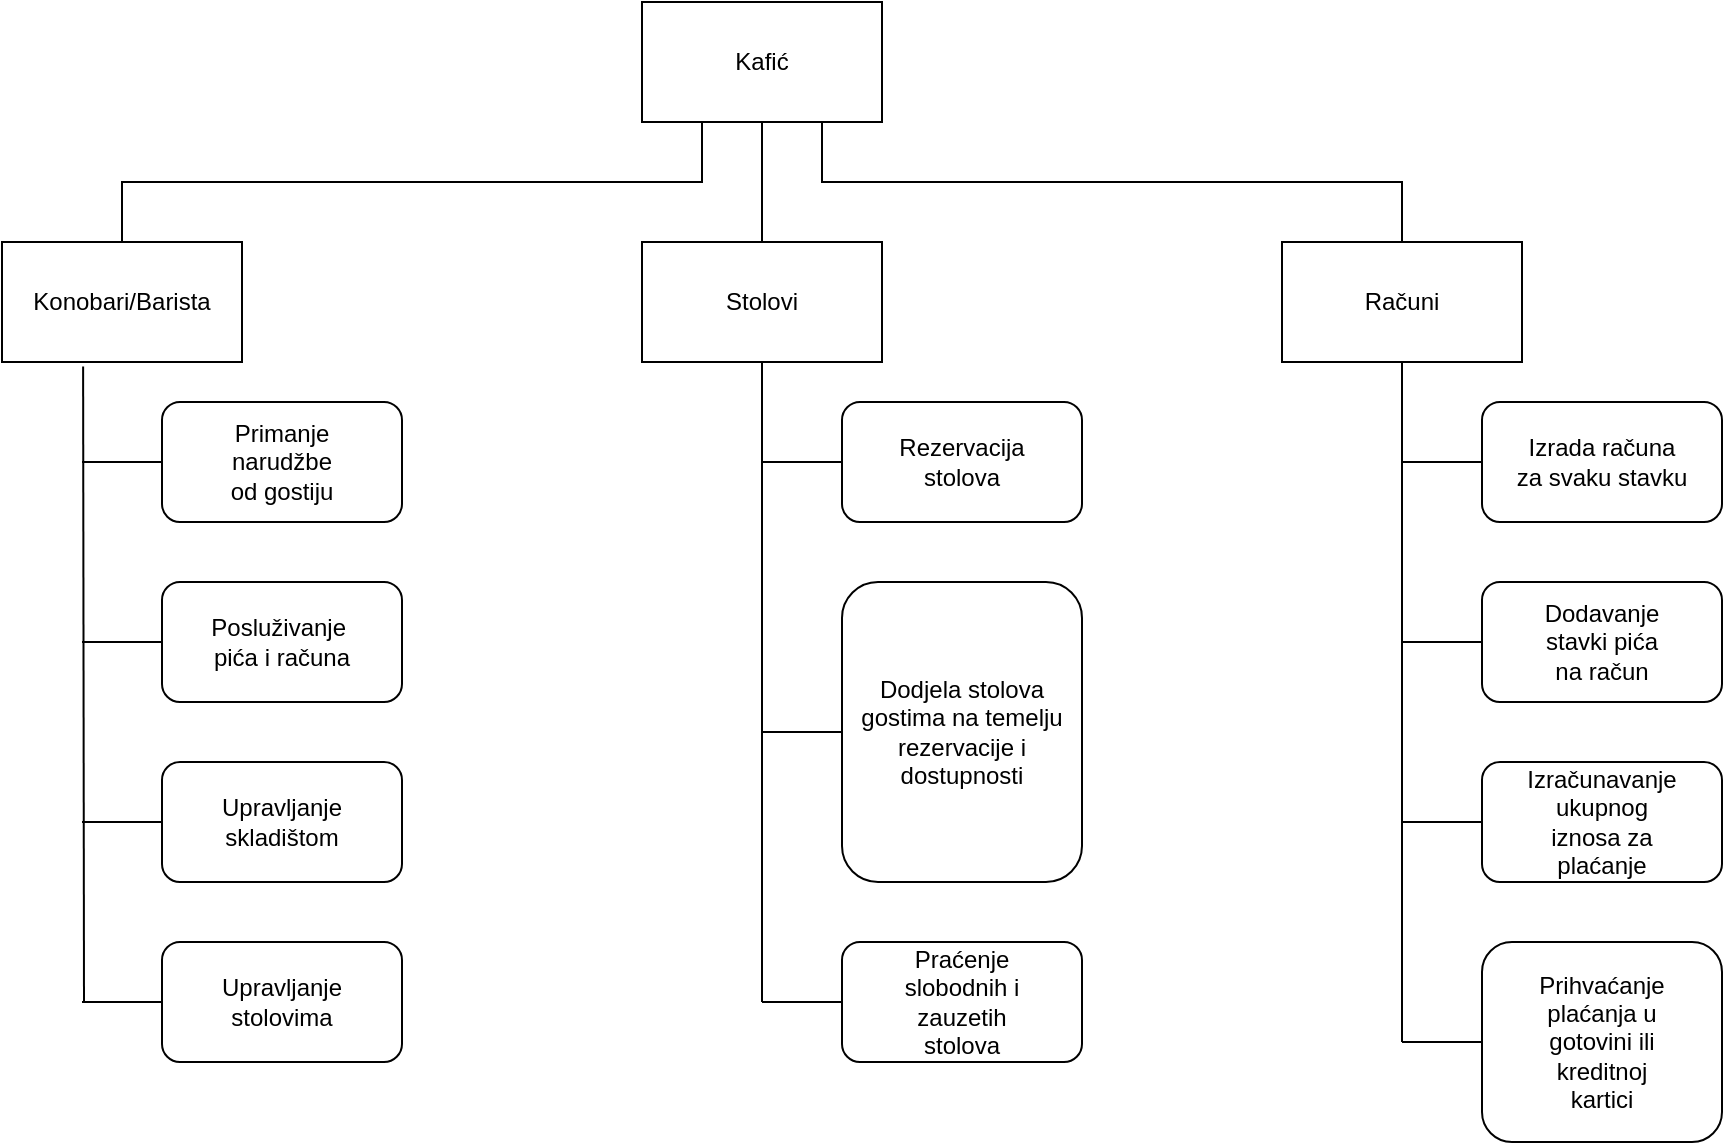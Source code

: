 <mxfile version="21.3.7" type="device">
  <diagram name="Page-1" id="g-y-0IPsZyGqh10PyGCY">
    <mxGraphModel dx="2150" dy="818" grid="1" gridSize="10" guides="1" tooltips="1" connect="1" arrows="1" fold="1" page="1" pageScale="1" pageWidth="850" pageHeight="1100" math="0" shadow="0">
      <root>
        <mxCell id="0" />
        <mxCell id="1" parent="0" />
        <mxCell id="EpIJVzHt1XxlngxDAzgk-1" value="" style="rounded=0;whiteSpace=wrap;html=1;" vertex="1" parent="1">
          <mxGeometry x="400" y="40" width="120" height="60" as="geometry" />
        </mxCell>
        <mxCell id="EpIJVzHt1XxlngxDAzgk-2" value="Kafić" style="text;html=1;strokeColor=none;fillColor=none;align=center;verticalAlign=middle;whiteSpace=wrap;rounded=0;" vertex="1" parent="1">
          <mxGeometry x="430" y="55" width="60" height="30" as="geometry" />
        </mxCell>
        <mxCell id="EpIJVzHt1XxlngxDAzgk-3" value="" style="rounded=0;whiteSpace=wrap;html=1;" vertex="1" parent="1">
          <mxGeometry x="80" y="160" width="120" height="60" as="geometry" />
        </mxCell>
        <mxCell id="EpIJVzHt1XxlngxDAzgk-4" value="" style="rounded=0;whiteSpace=wrap;html=1;" vertex="1" parent="1">
          <mxGeometry x="400" y="160" width="120" height="60" as="geometry" />
        </mxCell>
        <mxCell id="EpIJVzHt1XxlngxDAzgk-5" value="" style="rounded=0;whiteSpace=wrap;html=1;" vertex="1" parent="1">
          <mxGeometry x="720" y="160" width="120" height="60" as="geometry" />
        </mxCell>
        <mxCell id="EpIJVzHt1XxlngxDAzgk-6" value="Konobari/Barista" style="text;html=1;strokeColor=none;fillColor=none;align=center;verticalAlign=middle;whiteSpace=wrap;rounded=0;" vertex="1" parent="1">
          <mxGeometry x="110" y="175" width="60" height="30" as="geometry" />
        </mxCell>
        <mxCell id="EpIJVzHt1XxlngxDAzgk-7" value="Stolovi" style="text;html=1;strokeColor=none;fillColor=none;align=center;verticalAlign=middle;whiteSpace=wrap;rounded=0;" vertex="1" parent="1">
          <mxGeometry x="430" y="175" width="60" height="30" as="geometry" />
        </mxCell>
        <mxCell id="EpIJVzHt1XxlngxDAzgk-8" value="Računi" style="text;html=1;strokeColor=none;fillColor=none;align=center;verticalAlign=middle;whiteSpace=wrap;rounded=0;" vertex="1" parent="1">
          <mxGeometry x="750" y="175" width="60" height="30" as="geometry" />
        </mxCell>
        <mxCell id="EpIJVzHt1XxlngxDAzgk-9" value="" style="endArrow=none;html=1;rounded=0;exitX=0.5;exitY=0;exitDx=0;exitDy=0;entryX=0.25;entryY=1;entryDx=0;entryDy=0;" edge="1" parent="1" source="EpIJVzHt1XxlngxDAzgk-3" target="EpIJVzHt1XxlngxDAzgk-1">
          <mxGeometry width="50" height="50" relative="1" as="geometry">
            <mxPoint x="400" y="280" as="sourcePoint" />
            <mxPoint x="450" y="230" as="targetPoint" />
            <Array as="points">
              <mxPoint x="140" y="130" />
              <mxPoint x="300" y="130" />
              <mxPoint x="430" y="130" />
            </Array>
          </mxGeometry>
        </mxCell>
        <mxCell id="EpIJVzHt1XxlngxDAzgk-10" value="" style="endArrow=none;html=1;rounded=0;entryX=0.5;entryY=1;entryDx=0;entryDy=0;exitX=0.5;exitY=0;exitDx=0;exitDy=0;" edge="1" parent="1" source="EpIJVzHt1XxlngxDAzgk-4" target="EpIJVzHt1XxlngxDAzgk-1">
          <mxGeometry width="50" height="50" relative="1" as="geometry">
            <mxPoint x="400" y="280" as="sourcePoint" />
            <mxPoint x="450" y="230" as="targetPoint" />
          </mxGeometry>
        </mxCell>
        <mxCell id="EpIJVzHt1XxlngxDAzgk-11" value="" style="endArrow=none;html=1;rounded=0;entryX=0.75;entryY=1;entryDx=0;entryDy=0;exitX=0.5;exitY=0;exitDx=0;exitDy=0;" edge="1" parent="1" source="EpIJVzHt1XxlngxDAzgk-5" target="EpIJVzHt1XxlngxDAzgk-1">
          <mxGeometry width="50" height="50" relative="1" as="geometry">
            <mxPoint x="400" y="280" as="sourcePoint" />
            <mxPoint x="450" y="230" as="targetPoint" />
            <Array as="points">
              <mxPoint x="780" y="130" />
              <mxPoint x="490" y="130" />
            </Array>
          </mxGeometry>
        </mxCell>
        <mxCell id="EpIJVzHt1XxlngxDAzgk-12" value="" style="rounded=1;whiteSpace=wrap;html=1;" vertex="1" parent="1">
          <mxGeometry x="160" y="240" width="120" height="60" as="geometry" />
        </mxCell>
        <mxCell id="EpIJVzHt1XxlngxDAzgk-13" value="" style="rounded=1;whiteSpace=wrap;html=1;" vertex="1" parent="1">
          <mxGeometry x="160" y="330" width="120" height="60" as="geometry" />
        </mxCell>
        <mxCell id="EpIJVzHt1XxlngxDAzgk-15" value="" style="rounded=1;whiteSpace=wrap;html=1;" vertex="1" parent="1">
          <mxGeometry x="160" y="420" width="120" height="60" as="geometry" />
        </mxCell>
        <mxCell id="EpIJVzHt1XxlngxDAzgk-16" value="" style="endArrow=none;html=1;rounded=0;entryX=0.338;entryY=1.037;entryDx=0;entryDy=0;entryPerimeter=0;" edge="1" parent="1" target="EpIJVzHt1XxlngxDAzgk-3">
          <mxGeometry width="50" height="50" relative="1" as="geometry">
            <mxPoint x="121" y="540" as="sourcePoint" />
            <mxPoint x="370" y="340" as="targetPoint" />
          </mxGeometry>
        </mxCell>
        <mxCell id="EpIJVzHt1XxlngxDAzgk-17" value="" style="endArrow=none;html=1;rounded=0;exitX=0;exitY=0.5;exitDx=0;exitDy=0;" edge="1" parent="1" source="EpIJVzHt1XxlngxDAzgk-12">
          <mxGeometry width="50" height="50" relative="1" as="geometry">
            <mxPoint x="320" y="390" as="sourcePoint" />
            <mxPoint x="120" y="270" as="targetPoint" />
          </mxGeometry>
        </mxCell>
        <mxCell id="EpIJVzHt1XxlngxDAzgk-18" value="" style="endArrow=none;html=1;rounded=0;exitX=0;exitY=0.5;exitDx=0;exitDy=0;" edge="1" parent="1" source="EpIJVzHt1XxlngxDAzgk-13">
          <mxGeometry width="50" height="50" relative="1" as="geometry">
            <mxPoint x="320" y="390" as="sourcePoint" />
            <mxPoint x="120" y="360" as="targetPoint" />
          </mxGeometry>
        </mxCell>
        <mxCell id="EpIJVzHt1XxlngxDAzgk-19" value="" style="endArrow=none;html=1;rounded=0;exitX=0;exitY=0.5;exitDx=0;exitDy=0;" edge="1" parent="1" source="EpIJVzHt1XxlngxDAzgk-15">
          <mxGeometry width="50" height="50" relative="1" as="geometry">
            <mxPoint x="320" y="390" as="sourcePoint" />
            <mxPoint x="120" y="450" as="targetPoint" />
          </mxGeometry>
        </mxCell>
        <mxCell id="EpIJVzHt1XxlngxDAzgk-20" value="Primanje narudžbe od gostiju" style="text;html=1;strokeColor=none;fillColor=none;align=center;verticalAlign=middle;whiteSpace=wrap;rounded=0;" vertex="1" parent="1">
          <mxGeometry x="190" y="255" width="60" height="30" as="geometry" />
        </mxCell>
        <mxCell id="EpIJVzHt1XxlngxDAzgk-21" value="Posluživanje&amp;nbsp; pića i računa" style="text;html=1;strokeColor=none;fillColor=none;align=center;verticalAlign=middle;whiteSpace=wrap;rounded=0;" vertex="1" parent="1">
          <mxGeometry x="190" y="345" width="60" height="30" as="geometry" />
        </mxCell>
        <mxCell id="EpIJVzHt1XxlngxDAzgk-22" value="Upravljanje skladištom" style="text;html=1;strokeColor=none;fillColor=none;align=center;verticalAlign=middle;whiteSpace=wrap;rounded=0;" vertex="1" parent="1">
          <mxGeometry x="190" y="435" width="60" height="30" as="geometry" />
        </mxCell>
        <mxCell id="EpIJVzHt1XxlngxDAzgk-23" value="" style="rounded=1;whiteSpace=wrap;html=1;" vertex="1" parent="1">
          <mxGeometry x="160" y="510" width="120" height="60" as="geometry" />
        </mxCell>
        <mxCell id="EpIJVzHt1XxlngxDAzgk-24" value="" style="endArrow=none;html=1;rounded=0;exitX=0;exitY=0.5;exitDx=0;exitDy=0;" edge="1" parent="1" source="EpIJVzHt1XxlngxDAzgk-23">
          <mxGeometry width="50" height="50" relative="1" as="geometry">
            <mxPoint x="320" y="390" as="sourcePoint" />
            <mxPoint x="120" y="540" as="targetPoint" />
          </mxGeometry>
        </mxCell>
        <mxCell id="EpIJVzHt1XxlngxDAzgk-25" value="Upravljanje stolovima" style="text;html=1;strokeColor=none;fillColor=none;align=center;verticalAlign=middle;whiteSpace=wrap;rounded=0;" vertex="1" parent="1">
          <mxGeometry x="190" y="525" width="60" height="30" as="geometry" />
        </mxCell>
        <mxCell id="EpIJVzHt1XxlngxDAzgk-26" value="" style="endArrow=none;html=1;rounded=0;entryX=0.5;entryY=1;entryDx=0;entryDy=0;" edge="1" parent="1" target="EpIJVzHt1XxlngxDAzgk-4">
          <mxGeometry width="50" height="50" relative="1" as="geometry">
            <mxPoint x="460" y="540" as="sourcePoint" />
            <mxPoint x="440" y="390" as="targetPoint" />
          </mxGeometry>
        </mxCell>
        <mxCell id="EpIJVzHt1XxlngxDAzgk-27" value="" style="rounded=1;whiteSpace=wrap;html=1;" vertex="1" parent="1">
          <mxGeometry x="500" y="240" width="120" height="60" as="geometry" />
        </mxCell>
        <mxCell id="EpIJVzHt1XxlngxDAzgk-28" value="" style="rounded=1;whiteSpace=wrap;html=1;" vertex="1" parent="1">
          <mxGeometry x="500" y="330" width="120" height="150" as="geometry" />
        </mxCell>
        <mxCell id="EpIJVzHt1XxlngxDAzgk-29" value="" style="rounded=1;whiteSpace=wrap;html=1;" vertex="1" parent="1">
          <mxGeometry x="500" y="510" width="120" height="60" as="geometry" />
        </mxCell>
        <mxCell id="EpIJVzHt1XxlngxDAzgk-31" value="Rezervacija stolova" style="text;html=1;strokeColor=none;fillColor=none;align=center;verticalAlign=middle;whiteSpace=wrap;rounded=0;" vertex="1" parent="1">
          <mxGeometry x="530" y="255" width="60" height="30" as="geometry" />
        </mxCell>
        <mxCell id="EpIJVzHt1XxlngxDAzgk-32" value="Dodjela stolova gostima na temelju rezervacije i dostupnosti" style="text;html=1;strokeColor=none;fillColor=none;align=center;verticalAlign=middle;whiteSpace=wrap;rounded=0;" vertex="1" parent="1">
          <mxGeometry x="505" y="330" width="110" height="150" as="geometry" />
        </mxCell>
        <mxCell id="EpIJVzHt1XxlngxDAzgk-33" value="Praćenje slobodnih i zauzetih stolova" style="text;html=1;strokeColor=none;fillColor=none;align=center;verticalAlign=middle;whiteSpace=wrap;rounded=0;" vertex="1" parent="1">
          <mxGeometry x="530" y="525" width="60" height="30" as="geometry" />
        </mxCell>
        <mxCell id="EpIJVzHt1XxlngxDAzgk-34" value="" style="endArrow=none;html=1;rounded=0;exitX=0;exitY=0.5;exitDx=0;exitDy=0;" edge="1" parent="1" source="EpIJVzHt1XxlngxDAzgk-27">
          <mxGeometry width="50" height="50" relative="1" as="geometry">
            <mxPoint x="490" y="550" as="sourcePoint" />
            <mxPoint x="460" y="270" as="targetPoint" />
          </mxGeometry>
        </mxCell>
        <mxCell id="EpIJVzHt1XxlngxDAzgk-35" value="" style="endArrow=none;html=1;rounded=0;exitX=0;exitY=0.5;exitDx=0;exitDy=0;" edge="1" parent="1" source="EpIJVzHt1XxlngxDAzgk-28">
          <mxGeometry width="50" height="50" relative="1" as="geometry">
            <mxPoint x="490" y="550" as="sourcePoint" />
            <mxPoint x="460" y="405" as="targetPoint" />
          </mxGeometry>
        </mxCell>
        <mxCell id="EpIJVzHt1XxlngxDAzgk-36" value="" style="endArrow=none;html=1;rounded=0;exitX=0;exitY=0.5;exitDx=0;exitDy=0;" edge="1" parent="1" source="EpIJVzHt1XxlngxDAzgk-29">
          <mxGeometry width="50" height="50" relative="1" as="geometry">
            <mxPoint x="490" y="550" as="sourcePoint" />
            <mxPoint x="460" y="540" as="targetPoint" />
          </mxGeometry>
        </mxCell>
        <mxCell id="EpIJVzHt1XxlngxDAzgk-37" value="" style="endArrow=none;html=1;rounded=0;entryX=0.5;entryY=1;entryDx=0;entryDy=0;" edge="1" parent="1" target="EpIJVzHt1XxlngxDAzgk-5">
          <mxGeometry width="50" height="50" relative="1" as="geometry">
            <mxPoint x="780" y="560" as="sourcePoint" />
            <mxPoint x="880" y="430" as="targetPoint" />
          </mxGeometry>
        </mxCell>
        <mxCell id="EpIJVzHt1XxlngxDAzgk-38" value="" style="rounded=1;whiteSpace=wrap;html=1;" vertex="1" parent="1">
          <mxGeometry x="820" y="240" width="120" height="60" as="geometry" />
        </mxCell>
        <mxCell id="EpIJVzHt1XxlngxDAzgk-39" value="" style="rounded=1;whiteSpace=wrap;html=1;" vertex="1" parent="1">
          <mxGeometry x="820" y="330" width="120" height="60" as="geometry" />
        </mxCell>
        <mxCell id="EpIJVzHt1XxlngxDAzgk-40" value="" style="rounded=1;whiteSpace=wrap;html=1;" vertex="1" parent="1">
          <mxGeometry x="820" y="420" width="120" height="60" as="geometry" />
        </mxCell>
        <mxCell id="EpIJVzHt1XxlngxDAzgk-41" value="" style="rounded=1;whiteSpace=wrap;html=1;" vertex="1" parent="1">
          <mxGeometry x="820" y="510" width="120" height="100" as="geometry" />
        </mxCell>
        <mxCell id="EpIJVzHt1XxlngxDAzgk-42" value="Izrada računa za svaku stavku" style="text;html=1;strokeColor=none;fillColor=none;align=center;verticalAlign=middle;whiteSpace=wrap;rounded=0;" vertex="1" parent="1">
          <mxGeometry x="835" y="235" width="90" height="70" as="geometry" />
        </mxCell>
        <mxCell id="EpIJVzHt1XxlngxDAzgk-43" value="Dodavanje stavki pića na račun" style="text;html=1;strokeColor=none;fillColor=none;align=center;verticalAlign=middle;whiteSpace=wrap;rounded=0;" vertex="1" parent="1">
          <mxGeometry x="850" y="345" width="60" height="30" as="geometry" />
        </mxCell>
        <mxCell id="EpIJVzHt1XxlngxDAzgk-44" value="Izračunavanje ukupnog iznosa za plaćanje" style="text;html=1;strokeColor=none;fillColor=none;align=center;verticalAlign=middle;whiteSpace=wrap;rounded=0;" vertex="1" parent="1">
          <mxGeometry x="850" y="435" width="60" height="30" as="geometry" />
        </mxCell>
        <mxCell id="EpIJVzHt1XxlngxDAzgk-45" value="Prihvaćanje plaćanja u gotovini ili kreditnoj kartici" style="text;html=1;strokeColor=none;fillColor=none;align=center;verticalAlign=middle;whiteSpace=wrap;rounded=0;" vertex="1" parent="1">
          <mxGeometry x="850" y="545" width="60" height="30" as="geometry" />
        </mxCell>
        <mxCell id="EpIJVzHt1XxlngxDAzgk-47" value="" style="endArrow=none;html=1;rounded=0;entryX=0;entryY=0.5;entryDx=0;entryDy=0;" edge="1" parent="1" target="EpIJVzHt1XxlngxDAzgk-38">
          <mxGeometry width="50" height="50" relative="1" as="geometry">
            <mxPoint x="780" y="270" as="sourcePoint" />
            <mxPoint x="770" y="320" as="targetPoint" />
          </mxGeometry>
        </mxCell>
        <mxCell id="EpIJVzHt1XxlngxDAzgk-48" value="" style="endArrow=none;html=1;rounded=0;entryX=0;entryY=0.5;entryDx=0;entryDy=0;" edge="1" parent="1" target="EpIJVzHt1XxlngxDAzgk-39">
          <mxGeometry width="50" height="50" relative="1" as="geometry">
            <mxPoint x="780" y="360" as="sourcePoint" />
            <mxPoint x="780" y="450" as="targetPoint" />
          </mxGeometry>
        </mxCell>
        <mxCell id="EpIJVzHt1XxlngxDAzgk-49" value="" style="endArrow=none;html=1;rounded=0;entryX=0;entryY=0.5;entryDx=0;entryDy=0;" edge="1" parent="1" target="EpIJVzHt1XxlngxDAzgk-40">
          <mxGeometry width="50" height="50" relative="1" as="geometry">
            <mxPoint x="780" y="450" as="sourcePoint" />
            <mxPoint x="780" y="450" as="targetPoint" />
          </mxGeometry>
        </mxCell>
        <mxCell id="EpIJVzHt1XxlngxDAzgk-50" value="" style="endArrow=none;html=1;rounded=0;entryX=0;entryY=0.5;entryDx=0;entryDy=0;" edge="1" parent="1" target="EpIJVzHt1XxlngxDAzgk-41">
          <mxGeometry width="50" height="50" relative="1" as="geometry">
            <mxPoint x="780" y="560" as="sourcePoint" />
            <mxPoint x="800" y="550" as="targetPoint" />
          </mxGeometry>
        </mxCell>
      </root>
    </mxGraphModel>
  </diagram>
</mxfile>
